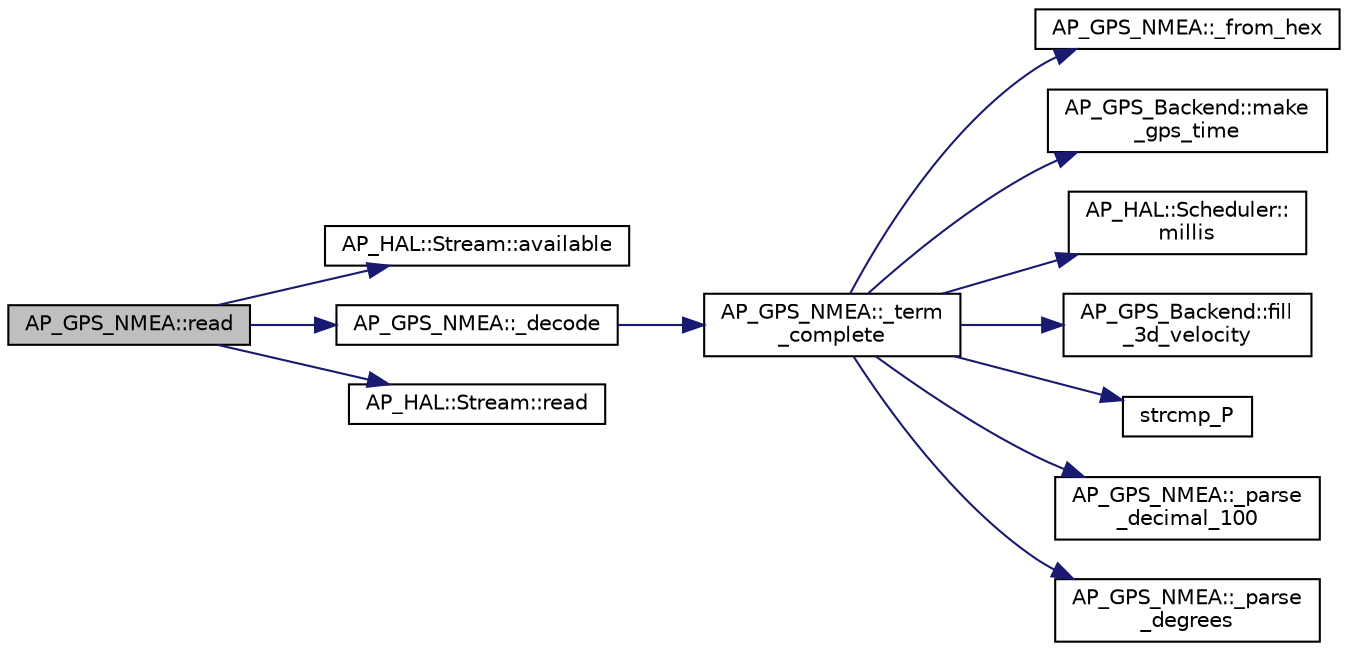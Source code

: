 digraph "AP_GPS_NMEA::read"
{
 // INTERACTIVE_SVG=YES
  edge [fontname="Helvetica",fontsize="10",labelfontname="Helvetica",labelfontsize="10"];
  node [fontname="Helvetica",fontsize="10",shape=record];
  rankdir="LR";
  Node1 [label="AP_GPS_NMEA::read",height=0.2,width=0.4,color="black", fillcolor="grey75", style="filled" fontcolor="black"];
  Node1 -> Node2 [color="midnightblue",fontsize="10",style="solid",fontname="Helvetica"];
  Node2 [label="AP_HAL::Stream::available",height=0.2,width=0.4,color="black", fillcolor="white", style="filled",URL="$classAP__HAL_1_1Stream.html#ae687e48f5689af94d66fb88822923e12"];
  Node1 -> Node3 [color="midnightblue",fontsize="10",style="solid",fontname="Helvetica"];
  Node3 [label="AP_GPS_NMEA::_decode",height=0.2,width=0.4,color="black", fillcolor="white", style="filled",URL="$classAP__GPS__NMEA.html#a955545b788a23ec083d91b961391429b"];
  Node3 -> Node4 [color="midnightblue",fontsize="10",style="solid",fontname="Helvetica"];
  Node4 [label="AP_GPS_NMEA::_term\l_complete",height=0.2,width=0.4,color="black", fillcolor="white", style="filled",URL="$classAP__GPS__NMEA.html#ab82936a41e41786f03aea079978de6bc"];
  Node4 -> Node5 [color="midnightblue",fontsize="10",style="solid",fontname="Helvetica"];
  Node5 [label="AP_GPS_NMEA::_from_hex",height=0.2,width=0.4,color="black", fillcolor="white", style="filled",URL="$classAP__GPS__NMEA.html#a8077291945b47b9ea5c223431953cf40"];
  Node4 -> Node6 [color="midnightblue",fontsize="10",style="solid",fontname="Helvetica"];
  Node6 [label="AP_GPS_Backend::make\l_gps_time",height=0.2,width=0.4,color="black", fillcolor="white", style="filled",URL="$classAP__GPS__Backend.html#a61d3376fe67c0f2f8b0cb865dfc863b1"];
  Node4 -> Node7 [color="midnightblue",fontsize="10",style="solid",fontname="Helvetica"];
  Node7 [label="AP_HAL::Scheduler::\lmillis",height=0.2,width=0.4,color="black", fillcolor="white", style="filled",URL="$classAP__HAL_1_1Scheduler.html#a26b68339fc68a562d8d3a1238d0ec8c1"];
  Node4 -> Node8 [color="midnightblue",fontsize="10",style="solid",fontname="Helvetica"];
  Node8 [label="AP_GPS_Backend::fill\l_3d_velocity",height=0.2,width=0.4,color="black", fillcolor="white", style="filled",URL="$classAP__GPS__Backend.html#a349cb407ea3c09c424ed77bcf72a488b"];
  Node4 -> Node9 [color="midnightblue",fontsize="10",style="solid",fontname="Helvetica"];
  Node9 [label="strcmp_P",height=0.2,width=0.4,color="black", fillcolor="white", style="filled",URL="$AP__Progmem__AVR_8h.html#a6cd7bc7ae9c25f228996e6376bb55cc0"];
  Node4 -> Node10 [color="midnightblue",fontsize="10",style="solid",fontname="Helvetica"];
  Node10 [label="AP_GPS_NMEA::_parse\l_decimal_100",height=0.2,width=0.4,color="black", fillcolor="white", style="filled",URL="$classAP__GPS__NMEA.html#aa50c15297c111fa2594248263ec989c8"];
  Node4 -> Node11 [color="midnightblue",fontsize="10",style="solid",fontname="Helvetica"];
  Node11 [label="AP_GPS_NMEA::_parse\l_degrees",height=0.2,width=0.4,color="black", fillcolor="white", style="filled",URL="$classAP__GPS__NMEA.html#aef07e7bf41118740b7afeb4743efe11a"];
  Node1 -> Node12 [color="midnightblue",fontsize="10",style="solid",fontname="Helvetica"];
  Node12 [label="AP_HAL::Stream::read",height=0.2,width=0.4,color="black", fillcolor="white", style="filled",URL="$classAP__HAL_1_1Stream.html#ae42ff362cc2a7e527c22f92a3740c2ac"];
}
